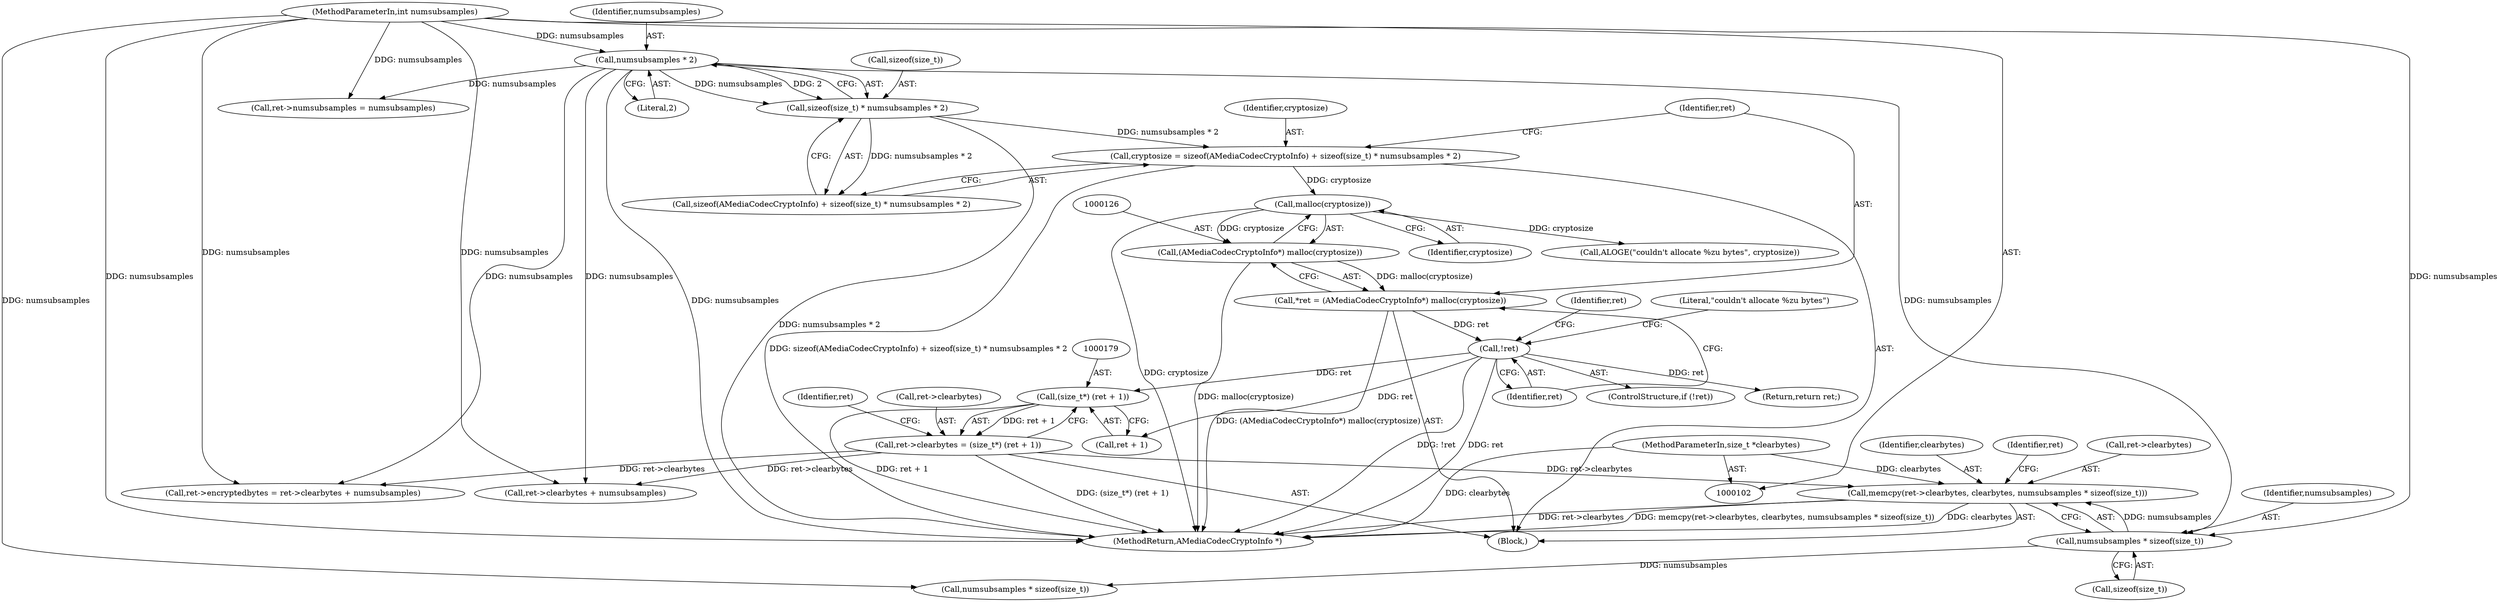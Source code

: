 digraph "0_Android_2b4667baa5a2badbdfec1794156ee17d4afef37c@API" {
"1000192" [label="(Call,memcpy(ret->clearbytes, clearbytes, numsubsamples * sizeof(size_t)))"];
"1000174" [label="(Call,ret->clearbytes = (size_t*) (ret + 1))"];
"1000178" [label="(Call,(size_t*) (ret + 1))"];
"1000130" [label="(Call,!ret)"];
"1000123" [label="(Call,*ret = (AMediaCodecCryptoInfo*) malloc(cryptosize))"];
"1000125" [label="(Call,(AMediaCodecCryptoInfo*) malloc(cryptosize))"];
"1000127" [label="(Call,malloc(cryptosize))"];
"1000111" [label="(Call,cryptosize = sizeof(AMediaCodecCryptoInfo) + sizeof(size_t) * numsubsamples * 2)"];
"1000116" [label="(Call,sizeof(size_t) * numsubsamples * 2)"];
"1000119" [label="(Call,numsubsamples * 2)"];
"1000103" [label="(MethodParameterIn,int numsubsamples)"];
"1000107" [label="(MethodParameterIn,size_t *clearbytes)"];
"1000197" [label="(Call,numsubsamples * sizeof(size_t))"];
"1000140" [label="(Identifier,ret)"];
"1000197" [label="(Call,numsubsamples * sizeof(size_t))"];
"1000112" [label="(Identifier,cryptosize)"];
"1000183" [label="(Call,ret->encryptedbytes = ret->clearbytes + numsubsamples)"];
"1000174" [label="(Call,ret->clearbytes = (size_t*) (ret + 1))"];
"1000113" [label="(Call,sizeof(AMediaCodecCryptoInfo) + sizeof(size_t) * numsubsamples * 2)"];
"1000116" [label="(Call,sizeof(size_t) * numsubsamples * 2)"];
"1000180" [label="(Call,ret + 1)"];
"1000111" [label="(Call,cryptosize = sizeof(AMediaCodecCryptoInfo) + sizeof(size_t) * numsubsamples * 2)"];
"1000192" [label="(Call,memcpy(ret->clearbytes, clearbytes, numsubsamples * sizeof(size_t)))"];
"1000125" [label="(Call,(AMediaCodecCryptoInfo*) malloc(cryptosize))"];
"1000206" [label="(Call,numsubsamples * sizeof(size_t))"];
"1000187" [label="(Call,ret->clearbytes + numsubsamples)"];
"1000128" [label="(Identifier,cryptosize)"];
"1000107" [label="(MethodParameterIn,size_t *clearbytes)"];
"1000198" [label="(Identifier,numsubsamples)"];
"1000133" [label="(Call,ALOGE(\"couldn't allocate %zu bytes\", cryptosize))"];
"1000203" [label="(Identifier,ret)"];
"1000103" [label="(MethodParameterIn,int numsubsamples)"];
"1000109" [label="(Block,)"];
"1000193" [label="(Call,ret->clearbytes)"];
"1000210" [label="(Return,return ret;)"];
"1000131" [label="(Identifier,ret)"];
"1000178" [label="(Call,(size_t*) (ret + 1))"];
"1000199" [label="(Call,sizeof(size_t))"];
"1000138" [label="(Call,ret->numsubsamples = numsubsamples)"];
"1000212" [label="(MethodReturn,AMediaCodecCryptoInfo *)"];
"1000129" [label="(ControlStructure,if (!ret))"];
"1000121" [label="(Literal,2)"];
"1000185" [label="(Identifier,ret)"];
"1000130" [label="(Call,!ret)"];
"1000123" [label="(Call,*ret = (AMediaCodecCryptoInfo*) malloc(cryptosize))"];
"1000134" [label="(Literal,\"couldn't allocate %zu bytes\")"];
"1000196" [label="(Identifier,clearbytes)"];
"1000127" [label="(Call,malloc(cryptosize))"];
"1000175" [label="(Call,ret->clearbytes)"];
"1000124" [label="(Identifier,ret)"];
"1000117" [label="(Call,sizeof(size_t))"];
"1000120" [label="(Identifier,numsubsamples)"];
"1000119" [label="(Call,numsubsamples * 2)"];
"1000192" -> "1000109"  [label="AST: "];
"1000192" -> "1000197"  [label="CFG: "];
"1000193" -> "1000192"  [label="AST: "];
"1000196" -> "1000192"  [label="AST: "];
"1000197" -> "1000192"  [label="AST: "];
"1000203" -> "1000192"  [label="CFG: "];
"1000192" -> "1000212"  [label="DDG: clearbytes"];
"1000192" -> "1000212"  [label="DDG: ret->clearbytes"];
"1000192" -> "1000212"  [label="DDG: memcpy(ret->clearbytes, clearbytes, numsubsamples * sizeof(size_t))"];
"1000174" -> "1000192"  [label="DDG: ret->clearbytes"];
"1000107" -> "1000192"  [label="DDG: clearbytes"];
"1000197" -> "1000192"  [label="DDG: numsubsamples"];
"1000174" -> "1000109"  [label="AST: "];
"1000174" -> "1000178"  [label="CFG: "];
"1000175" -> "1000174"  [label="AST: "];
"1000178" -> "1000174"  [label="AST: "];
"1000185" -> "1000174"  [label="CFG: "];
"1000174" -> "1000212"  [label="DDG: (size_t*) (ret + 1)"];
"1000178" -> "1000174"  [label="DDG: ret + 1"];
"1000174" -> "1000183"  [label="DDG: ret->clearbytes"];
"1000174" -> "1000187"  [label="DDG: ret->clearbytes"];
"1000178" -> "1000180"  [label="CFG: "];
"1000179" -> "1000178"  [label="AST: "];
"1000180" -> "1000178"  [label="AST: "];
"1000178" -> "1000212"  [label="DDG: ret + 1"];
"1000130" -> "1000178"  [label="DDG: ret"];
"1000130" -> "1000129"  [label="AST: "];
"1000130" -> "1000131"  [label="CFG: "];
"1000131" -> "1000130"  [label="AST: "];
"1000134" -> "1000130"  [label="CFG: "];
"1000140" -> "1000130"  [label="CFG: "];
"1000130" -> "1000212"  [label="DDG: !ret"];
"1000130" -> "1000212"  [label="DDG: ret"];
"1000123" -> "1000130"  [label="DDG: ret"];
"1000130" -> "1000180"  [label="DDG: ret"];
"1000130" -> "1000210"  [label="DDG: ret"];
"1000123" -> "1000109"  [label="AST: "];
"1000123" -> "1000125"  [label="CFG: "];
"1000124" -> "1000123"  [label="AST: "];
"1000125" -> "1000123"  [label="AST: "];
"1000131" -> "1000123"  [label="CFG: "];
"1000123" -> "1000212"  [label="DDG: (AMediaCodecCryptoInfo*) malloc(cryptosize)"];
"1000125" -> "1000123"  [label="DDG: malloc(cryptosize)"];
"1000125" -> "1000127"  [label="CFG: "];
"1000126" -> "1000125"  [label="AST: "];
"1000127" -> "1000125"  [label="AST: "];
"1000125" -> "1000212"  [label="DDG: malloc(cryptosize)"];
"1000127" -> "1000125"  [label="DDG: cryptosize"];
"1000127" -> "1000128"  [label="CFG: "];
"1000128" -> "1000127"  [label="AST: "];
"1000127" -> "1000212"  [label="DDG: cryptosize"];
"1000111" -> "1000127"  [label="DDG: cryptosize"];
"1000127" -> "1000133"  [label="DDG: cryptosize"];
"1000111" -> "1000109"  [label="AST: "];
"1000111" -> "1000113"  [label="CFG: "];
"1000112" -> "1000111"  [label="AST: "];
"1000113" -> "1000111"  [label="AST: "];
"1000124" -> "1000111"  [label="CFG: "];
"1000111" -> "1000212"  [label="DDG: sizeof(AMediaCodecCryptoInfo) + sizeof(size_t) * numsubsamples * 2"];
"1000116" -> "1000111"  [label="DDG: numsubsamples * 2"];
"1000116" -> "1000113"  [label="AST: "];
"1000116" -> "1000119"  [label="CFG: "];
"1000117" -> "1000116"  [label="AST: "];
"1000119" -> "1000116"  [label="AST: "];
"1000113" -> "1000116"  [label="CFG: "];
"1000116" -> "1000212"  [label="DDG: numsubsamples * 2"];
"1000116" -> "1000113"  [label="DDG: numsubsamples * 2"];
"1000119" -> "1000116"  [label="DDG: numsubsamples"];
"1000119" -> "1000116"  [label="DDG: 2"];
"1000119" -> "1000121"  [label="CFG: "];
"1000120" -> "1000119"  [label="AST: "];
"1000121" -> "1000119"  [label="AST: "];
"1000119" -> "1000212"  [label="DDG: numsubsamples"];
"1000103" -> "1000119"  [label="DDG: numsubsamples"];
"1000119" -> "1000138"  [label="DDG: numsubsamples"];
"1000119" -> "1000183"  [label="DDG: numsubsamples"];
"1000119" -> "1000187"  [label="DDG: numsubsamples"];
"1000119" -> "1000197"  [label="DDG: numsubsamples"];
"1000103" -> "1000102"  [label="AST: "];
"1000103" -> "1000212"  [label="DDG: numsubsamples"];
"1000103" -> "1000138"  [label="DDG: numsubsamples"];
"1000103" -> "1000183"  [label="DDG: numsubsamples"];
"1000103" -> "1000187"  [label="DDG: numsubsamples"];
"1000103" -> "1000197"  [label="DDG: numsubsamples"];
"1000103" -> "1000206"  [label="DDG: numsubsamples"];
"1000107" -> "1000102"  [label="AST: "];
"1000107" -> "1000212"  [label="DDG: clearbytes"];
"1000197" -> "1000199"  [label="CFG: "];
"1000198" -> "1000197"  [label="AST: "];
"1000199" -> "1000197"  [label="AST: "];
"1000197" -> "1000206"  [label="DDG: numsubsamples"];
}
